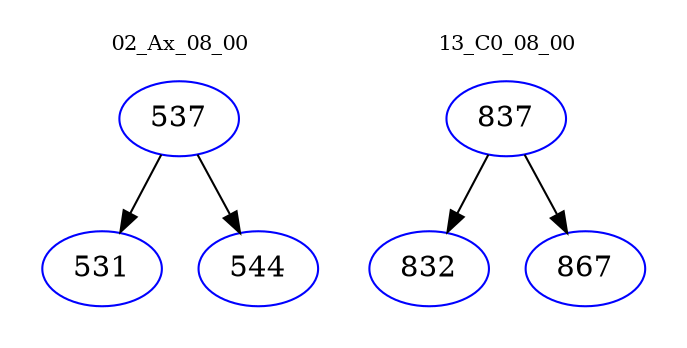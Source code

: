 digraph{
subgraph cluster_0 {
color = white
label = "02_Ax_08_00";
fontsize=10;
T0_537 [label="537", color="blue"]
T0_537 -> T0_531 [color="black"]
T0_531 [label="531", color="blue"]
T0_537 -> T0_544 [color="black"]
T0_544 [label="544", color="blue"]
}
subgraph cluster_1 {
color = white
label = "13_C0_08_00";
fontsize=10;
T1_837 [label="837", color="blue"]
T1_837 -> T1_832 [color="black"]
T1_832 [label="832", color="blue"]
T1_837 -> T1_867 [color="black"]
T1_867 [label="867", color="blue"]
}
}
